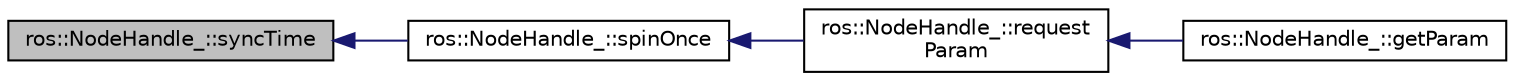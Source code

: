 digraph "ros::NodeHandle_::syncTime"
{
  edge [fontname="Helvetica",fontsize="10",labelfontname="Helvetica",labelfontsize="10"];
  node [fontname="Helvetica",fontsize="10",shape=record];
  rankdir="LR";
  Node1 [label="ros::NodeHandle_::syncTime",height=0.2,width=0.4,color="black", fillcolor="grey75", style="filled" fontcolor="black"];
  Node1 -> Node2 [dir="back",color="midnightblue",fontsize="10",style="solid",fontname="Helvetica"];
  Node2 [label="ros::NodeHandle_::spinOnce",height=0.2,width=0.4,color="black", fillcolor="white", style="filled",URL="$classros_1_1_node_handle__.html#a84759ad12f60ae2e0627a9a51a212b98"];
  Node2 -> Node3 [dir="back",color="midnightblue",fontsize="10",style="solid",fontname="Helvetica"];
  Node3 [label="ros::NodeHandle_::request\lParam",height=0.2,width=0.4,color="black", fillcolor="white", style="filled",URL="$classros_1_1_node_handle__.html#a106bf555f9d5542794d9f4425f1c1272"];
  Node3 -> Node4 [dir="back",color="midnightblue",fontsize="10",style="solid",fontname="Helvetica"];
  Node4 [label="ros::NodeHandle_::getParam",height=0.2,width=0.4,color="black", fillcolor="white", style="filled",URL="$classros_1_1_node_handle__.html#a085148f0e86141abc2e68a95bb3d00b8"];
}
